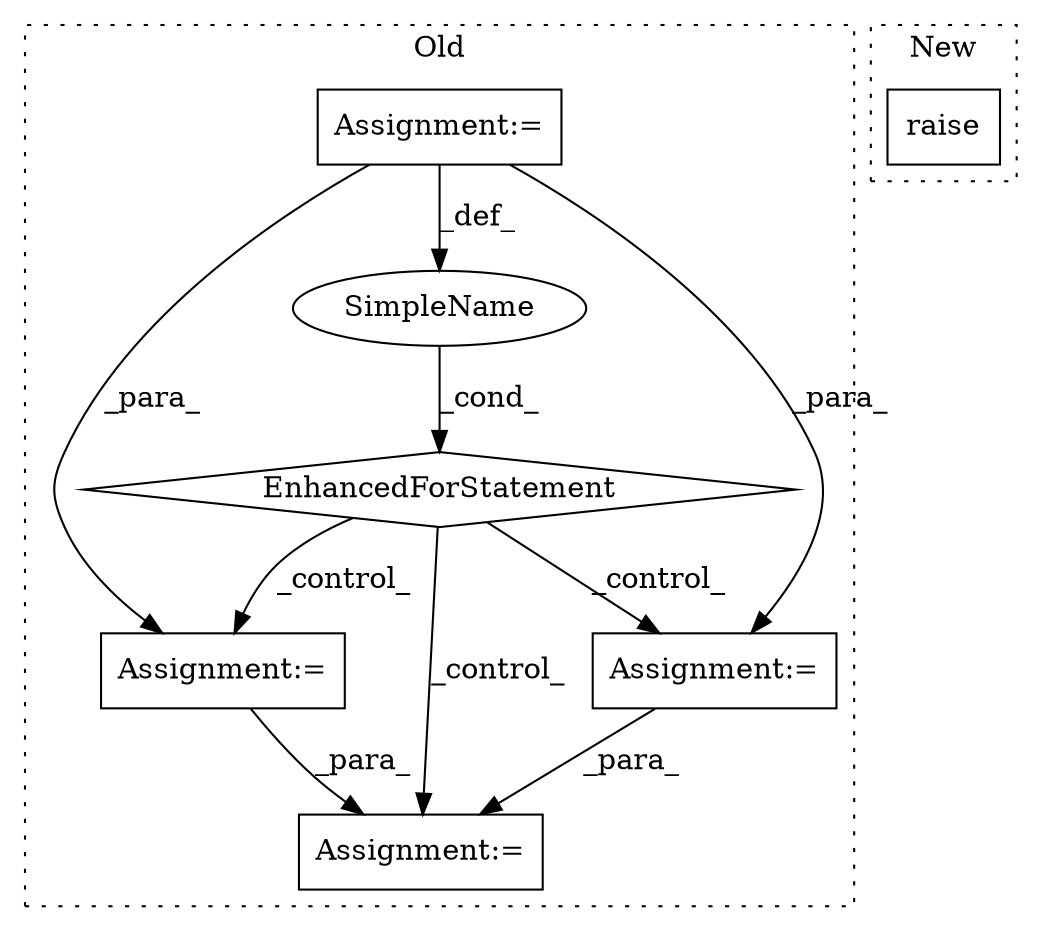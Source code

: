 digraph G {
subgraph cluster0 {
1 [label="EnhancedForStatement" a="70" s="750,829" l="53,2" shape="diamond"];
3 [label="Assignment:=" a="7" s="737" l="7" shape="box"];
4 [label="Assignment:=" a="7" s="1252" l="99" shape="box"];
5 [label="SimpleName" a="42" s="807" l="4" shape="ellipse"];
6 [label="Assignment:=" a="7" s="877,1354" l="81,2" shape="box"];
7 [label="Assignment:=" a="7" s="1068" l="99" shape="box"];
label = "Old";
style="dotted";
}
subgraph cluster1 {
2 [label="raise" a="32" s="2584" l="7" shape="box"];
label = "New";
style="dotted";
}
1 -> 4 [label="_control_"];
1 -> 7 [label="_control_"];
1 -> 6 [label="_control_"];
3 -> 4 [label="_para_"];
3 -> 7 [label="_para_"];
3 -> 5 [label="_def_"];
4 -> 6 [label="_para_"];
5 -> 1 [label="_cond_"];
7 -> 6 [label="_para_"];
}